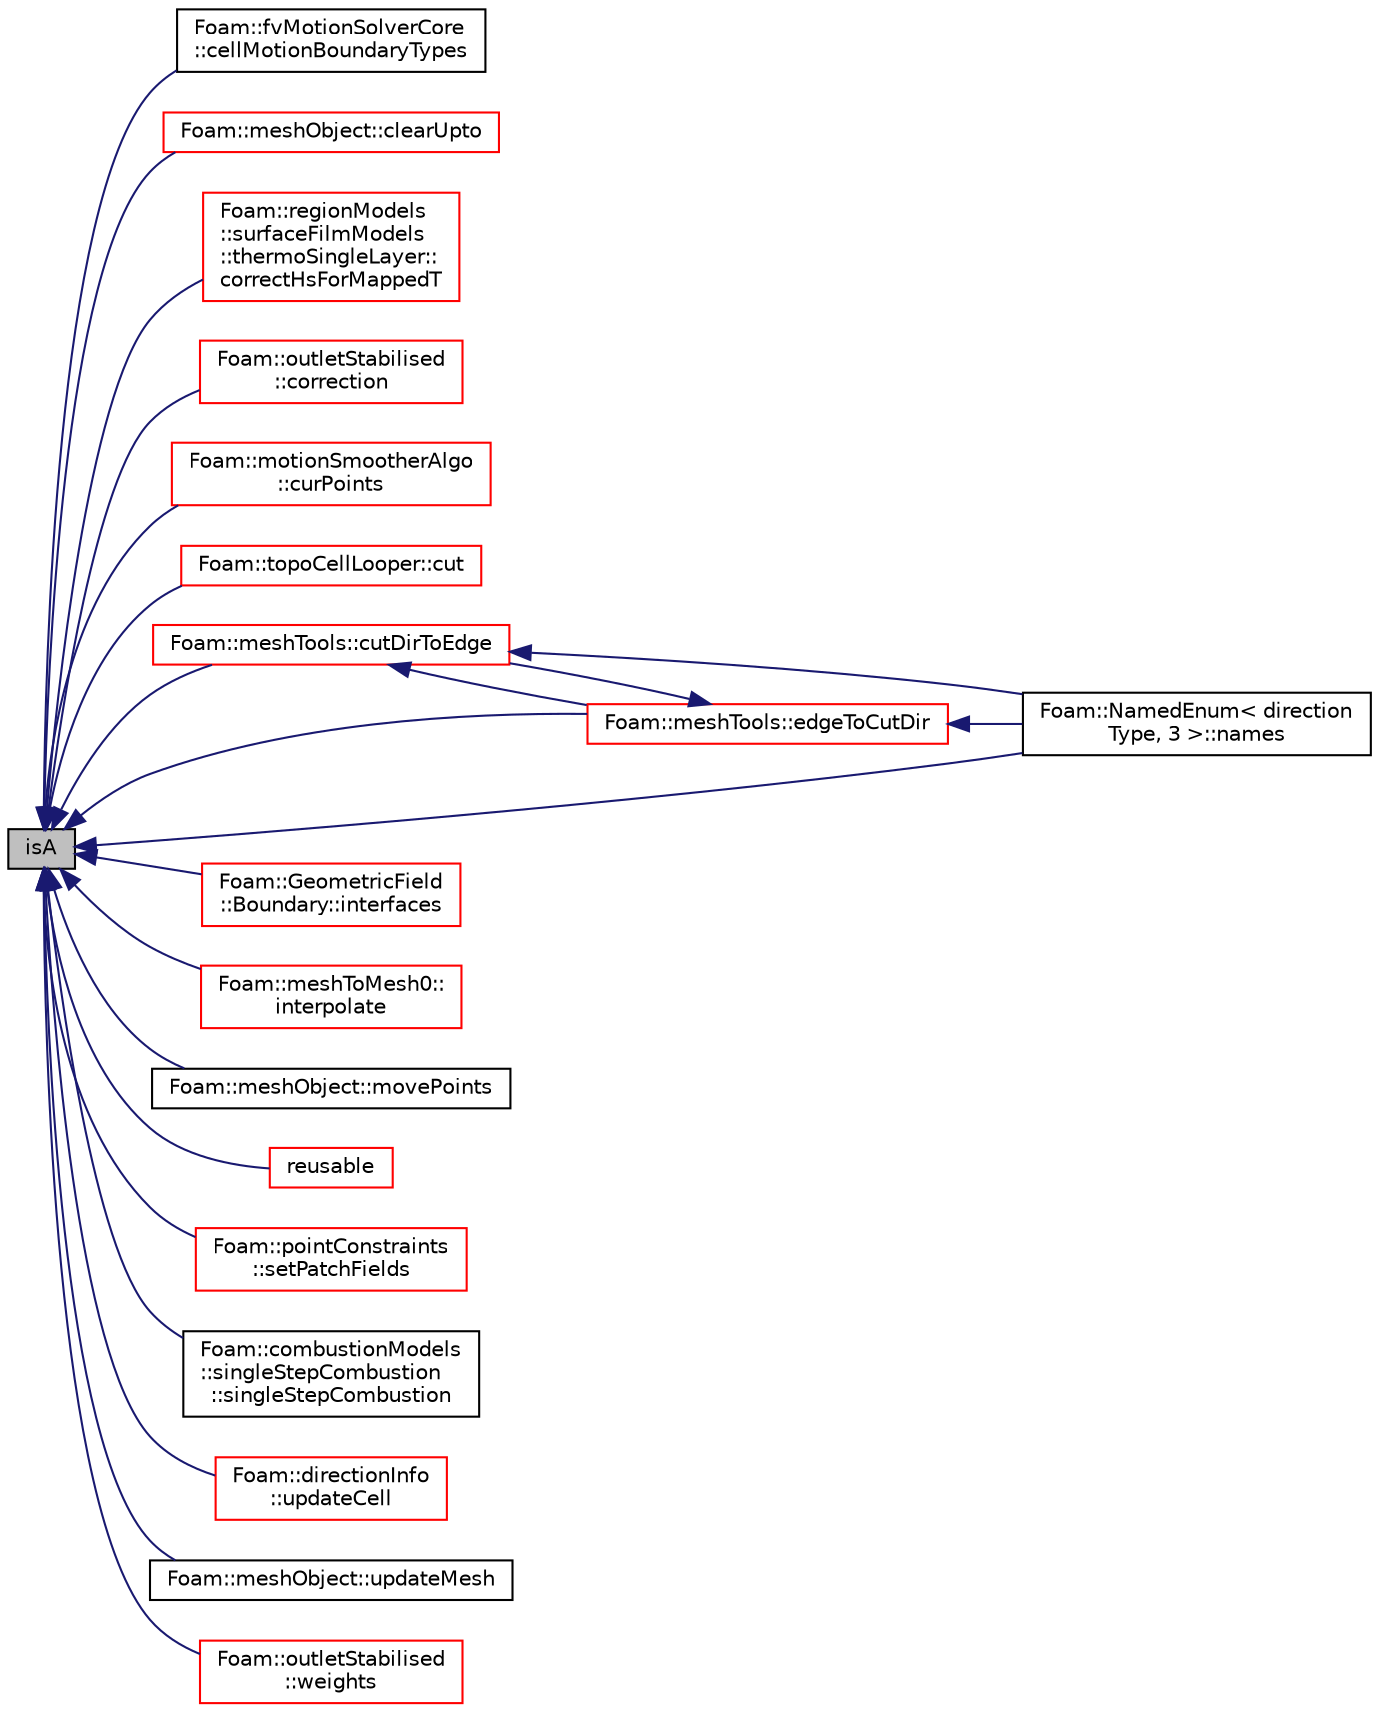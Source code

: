 digraph "isA"
{
  bgcolor="transparent";
  edge [fontname="Helvetica",fontsize="10",labelfontname="Helvetica",labelfontsize="10"];
  node [fontname="Helvetica",fontsize="10",shape=record];
  rankdir="LR";
  Node34104 [label="isA",height=0.2,width=0.4,color="black", fillcolor="grey75", style="filled", fontcolor="black"];
  Node34104 -> Node34105 [dir="back",color="midnightblue",fontsize="10",style="solid",fontname="Helvetica"];
  Node34105 [label="Foam::fvMotionSolverCore\l::cellMotionBoundaryTypes",height=0.2,width=0.4,color="black",URL="$a24457.html#a9eb3f5d236d1768e1f0555e892ac1643"];
  Node34104 -> Node34106 [dir="back",color="midnightblue",fontsize="10",style="solid",fontname="Helvetica"];
  Node34106 [label="Foam::meshObject::clearUpto",height=0.2,width=0.4,color="red",URL="$a28293.html#a0dc06f14bf957cd6ad1714a838338857",tooltip="Clear all meshObject derived from FromType up to (but not including) "];
  Node34104 -> Node34108 [dir="back",color="midnightblue",fontsize="10",style="solid",fontname="Helvetica"];
  Node34108 [label="Foam::regionModels\l::surfaceFilmModels\l::thermoSingleLayer::\lcorrectHsForMappedT",height=0.2,width=0.4,color="red",URL="$a30265.html#af85199505c20475372e6e7e6f12c289f",tooltip="Correct sensible enthalpy for mapped temperature fields. "];
  Node34104 -> Node34112 [dir="back",color="midnightblue",fontsize="10",style="solid",fontname="Helvetica"];
  Node34112 [label="Foam::outletStabilised\l::correction",height=0.2,width=0.4,color="red",URL="$a24053.html#acc9188c066344eea3cfd4b7f114eef3e",tooltip="Return the explicit correction to the face-interpolate. "];
  Node34104 -> Node34114 [dir="back",color="midnightblue",fontsize="10",style="solid",fontname="Helvetica"];
  Node34114 [label="Foam::motionSmootherAlgo\l::curPoints",height=0.2,width=0.4,color="red",URL="$a22297.html#a1996b85ae62abe724454832e65fdbfa4",tooltip="Get the current points (oldPoints+scale*displacement) "];
  Node34104 -> Node34116 [dir="back",color="midnightblue",fontsize="10",style="solid",fontname="Helvetica"];
  Node34116 [label="Foam::topoCellLooper::cut",height=0.2,width=0.4,color="red",URL="$a22229.html#aa1626fec2bbc271e971cdf7baab8f534",tooltip="Create cut along circumference of celli. Gets current mesh cuts. "];
  Node34104 -> Node34118 [dir="back",color="midnightblue",fontsize="10",style="solid",fontname="Helvetica"];
  Node34118 [label="Foam::meshTools::cutDirToEdge",height=0.2,width=0.4,color="red",URL="$a21883.html#acb1ef179f7ae2dfef897c39ce019e712",tooltip="Reverse of edgeToCutDir: given direction find edge bundle and. "];
  Node34118 -> Node34121 [dir="back",color="midnightblue",fontsize="10",style="solid",fontname="Helvetica"];
  Node34121 [label="Foam::NamedEnum\< direction\lType, 3 \>::names",height=0.2,width=0.4,color="black",URL="$a27113.html#a7350da3a0edd92cd11e6c479c9967dc8"];
  Node34118 -> Node34122 [dir="back",color="midnightblue",fontsize="10",style="solid",fontname="Helvetica"];
  Node34122 [label="Foam::meshTools::edgeToCutDir",height=0.2,width=0.4,color="red",URL="$a21883.html#ad0c5f6f651fcd0e135619f77c1524d70",tooltip="Given edge on hex find all &#39;parallel&#39; (i.e. non-connected) "];
  Node34122 -> Node34121 [dir="back",color="midnightblue",fontsize="10",style="solid",fontname="Helvetica"];
  Node34122 -> Node34118 [dir="back",color="midnightblue",fontsize="10",style="solid",fontname="Helvetica"];
  Node34104 -> Node34122 [dir="back",color="midnightblue",fontsize="10",style="solid",fontname="Helvetica"];
  Node34104 -> Node34125 [dir="back",color="midnightblue",fontsize="10",style="solid",fontname="Helvetica"];
  Node34125 [label="Foam::GeometricField\l::Boundary::interfaces",height=0.2,width=0.4,color="red",URL="$a27621.html#a6c015f4f39c9d97026d8e07936069bab",tooltip="Return a list of pointers for each patch field with only those. "];
  Node34104 -> Node34133 [dir="back",color="midnightblue",fontsize="10",style="solid",fontname="Helvetica"];
  Node34133 [label="Foam::meshToMesh0::\linterpolate",height=0.2,width=0.4,color="red",URL="$a30529.html#a4441151a476798263d5f9f0a386160a3",tooltip="Interpolate volume field. "];
  Node34104 -> Node34141 [dir="back",color="midnightblue",fontsize="10",style="solid",fontname="Helvetica"];
  Node34141 [label="Foam::meshObject::movePoints",height=0.2,width=0.4,color="black",URL="$a28293.html#a1f0776a32a30d50c5b33489cb05f4d11"];
  Node34104 -> Node34121 [dir="back",color="midnightblue",fontsize="10",style="solid",fontname="Helvetica"];
  Node34104 -> Node34142 [dir="back",color="midnightblue",fontsize="10",style="solid",fontname="Helvetica"];
  Node34142 [label="reusable",height=0.2,width=0.4,color="red",URL="$a21851.html#a4623ed3c14766d39485168a3676cf6b2"];
  Node34104 -> Node34148 [dir="back",color="midnightblue",fontsize="10",style="solid",fontname="Helvetica"];
  Node34148 [label="Foam::pointConstraints\l::setPatchFields",height=0.2,width=0.4,color="red",URL="$a24113.html#a1b6bb2c50c9e39688aa71d2263865d68",tooltip="Helper: set patchField values from internal values (on. "];
  Node34104 -> Node34160 [dir="back",color="midnightblue",fontsize="10",style="solid",fontname="Helvetica"];
  Node34160 [label="Foam::combustionModels\l::singleStepCombustion\l::singleStepCombustion",height=0.2,width=0.4,color="black",URL="$a22033.html#af3e937cb44c8c931104ec26262c7e869",tooltip="Construct from components. "];
  Node34104 -> Node34161 [dir="back",color="midnightblue",fontsize="10",style="solid",fontname="Helvetica"];
  Node34161 [label="Foam::directionInfo\l::updateCell",height=0.2,width=0.4,color="red",URL="$a22233.html#a77204b39a1795badf6e3b5db01bef0c6",tooltip="Influence of neighbouring face. "];
  Node34104 -> Node34172 [dir="back",color="midnightblue",fontsize="10",style="solid",fontname="Helvetica"];
  Node34172 [label="Foam::meshObject::updateMesh",height=0.2,width=0.4,color="black",URL="$a28293.html#a35d9e31943796db6cf19e39e089af8c2"];
  Node34104 -> Node34173 [dir="back",color="midnightblue",fontsize="10",style="solid",fontname="Helvetica"];
  Node34173 [label="Foam::outletStabilised\l::weights",height=0.2,width=0.4,color="red",URL="$a24053.html#a3850190d622c7d30ee9b7357d248d2b4",tooltip="Return the interpolation weighting factors. "];
}

